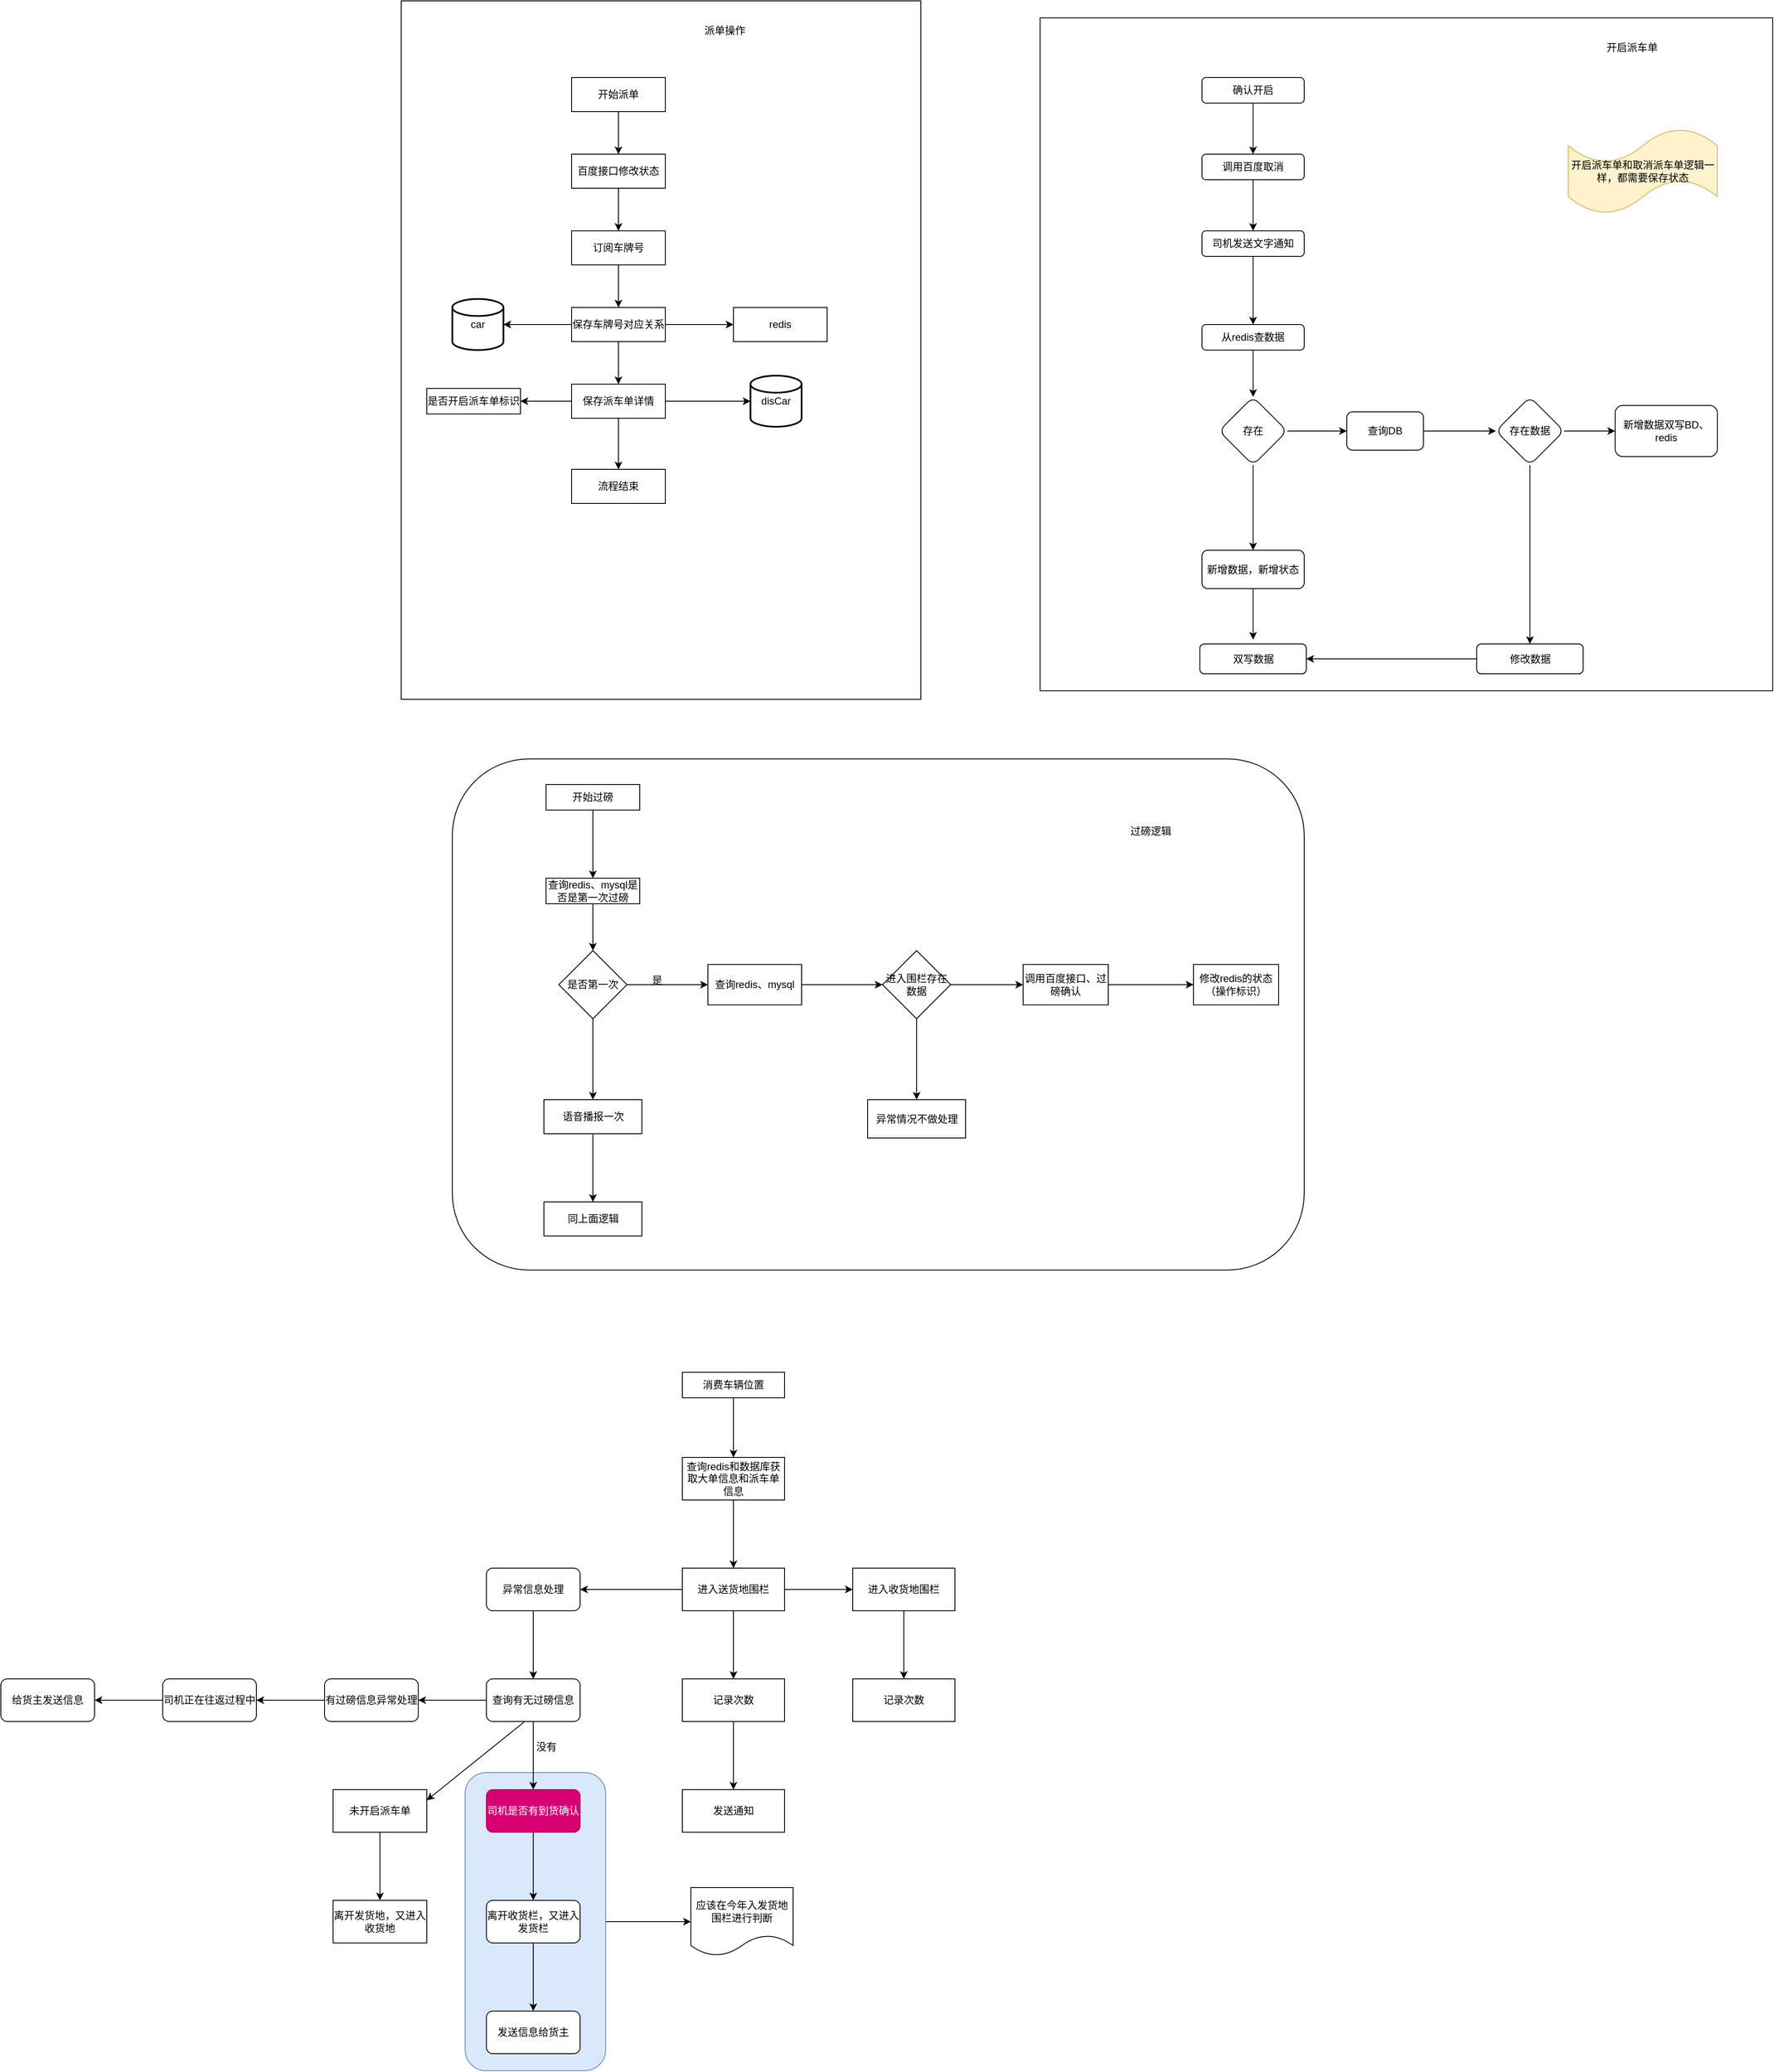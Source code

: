 <mxfile version="21.0.2" type="github"><diagram name="第 1 页" id="xpgsP24Q8yST1N1dYpLn"><mxGraphModel dx="1659" dy="900" grid="1" gridSize="10" guides="1" tooltips="1" connect="1" arrows="1" fold="1" page="1" pageScale="1" pageWidth="2339" pageHeight="3300" math="0" shadow="0"><root><mxCell id="0"/><mxCell id="1" parent="0"/><mxCell id="80T7CH2zztr_whJAa2gL-136" value="" style="edgeStyle=orthogonalEdgeStyle;rounded=0;orthogonalLoop=1;jettySize=auto;html=1;" edge="1" parent="1" source="80T7CH2zztr_whJAa2gL-135" target="80T7CH2zztr_whJAa2gL-134"><mxGeometry relative="1" as="geometry"/></mxCell><mxCell id="80T7CH2zztr_whJAa2gL-135" value="" style="rounded=1;whiteSpace=wrap;html=1;fillColor=#dae8fc;strokeColor=#6c8ebf;" vertex="1" parent="1"><mxGeometry x="625" y="2150" width="165" height="350" as="geometry"/></mxCell><mxCell id="80T7CH2zztr_whJAa2gL-91" value="" style="rounded=1;whiteSpace=wrap;html=1;" vertex="1" parent="1"><mxGeometry x="610" y="960" width="1000" height="600" as="geometry"/></mxCell><mxCell id="80T7CH2zztr_whJAa2gL-60" value="" style="rounded=0;whiteSpace=wrap;html=1;container=0;" vertex="1" parent="1"><mxGeometry x="1300" y="90" width="860" height="790" as="geometry"/></mxCell><mxCell id="80T7CH2zztr_whJAa2gL-30" value="" style="rounded=0;whiteSpace=wrap;html=1;" vertex="1" parent="1"><mxGeometry x="550" y="70" width="610" height="820" as="geometry"/></mxCell><mxCell id="80T7CH2zztr_whJAa2gL-8" value="" style="edgeStyle=orthogonalEdgeStyle;rounded=0;orthogonalLoop=1;jettySize=auto;html=1;" edge="1" parent="1" source="80T7CH2zztr_whJAa2gL-3" target="80T7CH2zztr_whJAa2gL-6"><mxGeometry relative="1" as="geometry"/></mxCell><mxCell id="80T7CH2zztr_whJAa2gL-3" value="开始派单" style="rounded=0;whiteSpace=wrap;html=1;" vertex="1" parent="1"><mxGeometry x="750" y="160" width="110" height="40" as="geometry"/></mxCell><mxCell id="80T7CH2zztr_whJAa2gL-25" value="" style="edgeStyle=orthogonalEdgeStyle;rounded=0;orthogonalLoop=1;jettySize=auto;html=1;" edge="1" parent="1" source="80T7CH2zztr_whJAa2gL-6" target="80T7CH2zztr_whJAa2gL-24"><mxGeometry relative="1" as="geometry"/></mxCell><mxCell id="80T7CH2zztr_whJAa2gL-6" value="百度接口修改状态" style="html=1;whiteSpace=wrap;" vertex="1" parent="1"><mxGeometry x="750" y="250" width="110" height="40" as="geometry"/></mxCell><mxCell id="80T7CH2zztr_whJAa2gL-26" value="" style="edgeStyle=orthogonalEdgeStyle;rounded=0;orthogonalLoop=1;jettySize=auto;html=1;" edge="1" parent="1" source="80T7CH2zztr_whJAa2gL-24" target="80T7CH2zztr_whJAa2gL-5"><mxGeometry relative="1" as="geometry"/></mxCell><mxCell id="80T7CH2zztr_whJAa2gL-24" value="订阅车牌号" style="html=1;whiteSpace=wrap;" vertex="1" parent="1"><mxGeometry x="750" y="340" width="110" height="40" as="geometry"/></mxCell><mxCell id="80T7CH2zztr_whJAa2gL-28" value="" style="edgeStyle=orthogonalEdgeStyle;rounded=0;orthogonalLoop=1;jettySize=auto;html=1;" edge="1" parent="1" source="80T7CH2zztr_whJAa2gL-5"><mxGeometry relative="1" as="geometry"><mxPoint x="670" y="450" as="targetPoint"/></mxGeometry></mxCell><mxCell id="80T7CH2zztr_whJAa2gL-5" value="保存车牌号对应关系" style="html=1;whiteSpace=wrap;" vertex="1" parent="1"><mxGeometry x="750" y="430" width="110" height="40" as="geometry"/></mxCell><mxCell id="80T7CH2zztr_whJAa2gL-38" value="" style="edgeStyle=orthogonalEdgeStyle;rounded=0;orthogonalLoop=1;jettySize=auto;html=1;" edge="1" parent="1" source="80T7CH2zztr_whJAa2gL-7" target="80T7CH2zztr_whJAa2gL-37"><mxGeometry relative="1" as="geometry"/></mxCell><mxCell id="80T7CH2zztr_whJAa2gL-95" value="" style="edgeStyle=orthogonalEdgeStyle;rounded=0;orthogonalLoop=1;jettySize=auto;html=1;" edge="1" parent="1" source="80T7CH2zztr_whJAa2gL-7" target="80T7CH2zztr_whJAa2gL-94"><mxGeometry relative="1" as="geometry"/></mxCell><mxCell id="80T7CH2zztr_whJAa2gL-7" value="保存派车单详情" style="html=1;whiteSpace=wrap;" vertex="1" parent="1"><mxGeometry x="750" y="520" width="110" height="40" as="geometry"/></mxCell><mxCell id="80T7CH2zztr_whJAa2gL-10" value="" style="edgeStyle=orthogonalEdgeStyle;rounded=0;orthogonalLoop=1;jettySize=auto;html=1;" edge="1" parent="1" source="80T7CH2zztr_whJAa2gL-5" target="80T7CH2zztr_whJAa2gL-7"><mxGeometry relative="1" as="geometry"/></mxCell><mxCell id="80T7CH2zztr_whJAa2gL-11" value="disCar" style="strokeWidth=2;html=1;shape=mxgraph.flowchart.database;whiteSpace=wrap;" vertex="1" parent="1"><mxGeometry x="960" y="510" width="60" height="60" as="geometry"/></mxCell><mxCell id="80T7CH2zztr_whJAa2gL-12" value="" style="edgeStyle=orthogonalEdgeStyle;rounded=0;orthogonalLoop=1;jettySize=auto;html=1;" edge="1" parent="1" source="80T7CH2zztr_whJAa2gL-7" target="80T7CH2zztr_whJAa2gL-11"><mxGeometry relative="1" as="geometry"/></mxCell><mxCell id="80T7CH2zztr_whJAa2gL-15" value="redis" style="html=1;whiteSpace=wrap;" vertex="1" parent="1"><mxGeometry x="940" y="430" width="110" height="40" as="geometry"/></mxCell><mxCell id="80T7CH2zztr_whJAa2gL-16" value="" style="edgeStyle=orthogonalEdgeStyle;rounded=0;orthogonalLoop=1;jettySize=auto;html=1;" edge="1" parent="1" source="80T7CH2zztr_whJAa2gL-5" target="80T7CH2zztr_whJAa2gL-15"><mxGeometry relative="1" as="geometry"/></mxCell><mxCell id="80T7CH2zztr_whJAa2gL-29" value="car" style="strokeWidth=2;html=1;shape=mxgraph.flowchart.database;whiteSpace=wrap;" vertex="1" parent="1"><mxGeometry x="610" y="420" width="60" height="60" as="geometry"/></mxCell><mxCell id="80T7CH2zztr_whJAa2gL-31" value="派单操作" style="text;html=1;strokeColor=none;fillColor=none;align=center;verticalAlign=middle;whiteSpace=wrap;rounded=0;" vertex="1" parent="1"><mxGeometry x="900" y="90" width="60" height="30" as="geometry"/></mxCell><mxCell id="80T7CH2zztr_whJAa2gL-34" value="" style="edgeStyle=orthogonalEdgeStyle;rounded=0;orthogonalLoop=1;jettySize=auto;html=1;" edge="1" parent="1" source="80T7CH2zztr_whJAa2gL-32" target="80T7CH2zztr_whJAa2gL-33"><mxGeometry relative="1" as="geometry"/></mxCell><mxCell id="80T7CH2zztr_whJAa2gL-32" value="确认开启" style="rounded=1;whiteSpace=wrap;html=1;" vertex="1" parent="1"><mxGeometry x="1490" y="160" width="120" height="30" as="geometry"/></mxCell><mxCell id="80T7CH2zztr_whJAa2gL-36" value="" style="edgeStyle=orthogonalEdgeStyle;rounded=0;orthogonalLoop=1;jettySize=auto;html=1;" edge="1" parent="1" source="80T7CH2zztr_whJAa2gL-33" target="80T7CH2zztr_whJAa2gL-35"><mxGeometry relative="1" as="geometry"/></mxCell><mxCell id="80T7CH2zztr_whJAa2gL-33" value="调用百度取消" style="rounded=1;whiteSpace=wrap;html=1;" vertex="1" parent="1"><mxGeometry x="1490" y="250" width="120" height="30" as="geometry"/></mxCell><mxCell id="80T7CH2zztr_whJAa2gL-40" value="" style="edgeStyle=orthogonalEdgeStyle;rounded=0;orthogonalLoop=1;jettySize=auto;html=1;" edge="1" parent="1" source="80T7CH2zztr_whJAa2gL-35" target="80T7CH2zztr_whJAa2gL-39"><mxGeometry relative="1" as="geometry"/></mxCell><mxCell id="80T7CH2zztr_whJAa2gL-35" value="司机发送文字通知" style="rounded=1;whiteSpace=wrap;html=1;" vertex="1" parent="1"><mxGeometry x="1490" y="340" width="120" height="30" as="geometry"/></mxCell><mxCell id="80T7CH2zztr_whJAa2gL-37" value="流程结束" style="html=1;whiteSpace=wrap;" vertex="1" parent="1"><mxGeometry x="750" y="620" width="110" height="40" as="geometry"/></mxCell><mxCell id="80T7CH2zztr_whJAa2gL-42" value="" style="edgeStyle=orthogonalEdgeStyle;rounded=0;orthogonalLoop=1;jettySize=auto;html=1;" edge="1" parent="1" source="80T7CH2zztr_whJAa2gL-39" target="80T7CH2zztr_whJAa2gL-41"><mxGeometry relative="1" as="geometry"/></mxCell><mxCell id="80T7CH2zztr_whJAa2gL-39" value="从redis查数据" style="rounded=1;whiteSpace=wrap;html=1;" vertex="1" parent="1"><mxGeometry x="1490" y="450" width="120" height="30" as="geometry"/></mxCell><mxCell id="80T7CH2zztr_whJAa2gL-44" value="" style="edgeStyle=orthogonalEdgeStyle;rounded=0;orthogonalLoop=1;jettySize=auto;html=1;" edge="1" parent="1" source="80T7CH2zztr_whJAa2gL-41" target="80T7CH2zztr_whJAa2gL-43"><mxGeometry relative="1" as="geometry"/></mxCell><mxCell id="80T7CH2zztr_whJAa2gL-48" value="" style="edgeStyle=orthogonalEdgeStyle;rounded=0;orthogonalLoop=1;jettySize=auto;html=1;" edge="1" parent="1" source="80T7CH2zztr_whJAa2gL-41" target="80T7CH2zztr_whJAa2gL-47"><mxGeometry relative="1" as="geometry"/></mxCell><mxCell id="80T7CH2zztr_whJAa2gL-41" value="存在" style="rhombus;whiteSpace=wrap;html=1;rounded=1;" vertex="1" parent="1"><mxGeometry x="1510" y="535" width="80" height="80" as="geometry"/></mxCell><mxCell id="80T7CH2zztr_whJAa2gL-52" value="" style="edgeStyle=orthogonalEdgeStyle;rounded=0;orthogonalLoop=1;jettySize=auto;html=1;" edge="1" parent="1" source="80T7CH2zztr_whJAa2gL-43" target="80T7CH2zztr_whJAa2gL-51"><mxGeometry relative="1" as="geometry"/></mxCell><mxCell id="80T7CH2zztr_whJAa2gL-43" value="查询DB" style="whiteSpace=wrap;html=1;rounded=1;" vertex="1" parent="1"><mxGeometry x="1660" y="552.5" width="90" height="45" as="geometry"/></mxCell><mxCell id="80T7CH2zztr_whJAa2gL-59" value="" style="edgeStyle=orthogonalEdgeStyle;rounded=0;orthogonalLoop=1;jettySize=auto;html=1;" edge="1" parent="1" source="80T7CH2zztr_whJAa2gL-47"><mxGeometry relative="1" as="geometry"><mxPoint x="1550" y="820" as="targetPoint"/></mxGeometry></mxCell><mxCell id="80T7CH2zztr_whJAa2gL-47" value="新增数据，新增状态" style="whiteSpace=wrap;html=1;rounded=1;" vertex="1" parent="1"><mxGeometry x="1490" y="715" width="120" height="45" as="geometry"/></mxCell><mxCell id="80T7CH2zztr_whJAa2gL-54" value="" style="edgeStyle=orthogonalEdgeStyle;rounded=0;orthogonalLoop=1;jettySize=auto;html=1;" edge="1" parent="1" source="80T7CH2zztr_whJAa2gL-51" target="80T7CH2zztr_whJAa2gL-53"><mxGeometry relative="1" as="geometry"/></mxCell><mxCell id="80T7CH2zztr_whJAa2gL-56" value="" style="edgeStyle=orthogonalEdgeStyle;rounded=0;orthogonalLoop=1;jettySize=auto;html=1;" edge="1" parent="1" source="80T7CH2zztr_whJAa2gL-51" target="80T7CH2zztr_whJAa2gL-55"><mxGeometry relative="1" as="geometry"/></mxCell><mxCell id="80T7CH2zztr_whJAa2gL-51" value="存在数据" style="rhombus;whiteSpace=wrap;html=1;rounded=1;" vertex="1" parent="1"><mxGeometry x="1835" y="535" width="80" height="80" as="geometry"/></mxCell><mxCell id="80T7CH2zztr_whJAa2gL-53" value="新增数据双写BD、redis" style="whiteSpace=wrap;html=1;rounded=1;" vertex="1" parent="1"><mxGeometry x="1975" y="545" width="120" height="60" as="geometry"/></mxCell><mxCell id="80T7CH2zztr_whJAa2gL-66" value="" style="edgeStyle=orthogonalEdgeStyle;rounded=0;orthogonalLoop=1;jettySize=auto;html=1;" edge="1" parent="1" source="80T7CH2zztr_whJAa2gL-55" target="80T7CH2zztr_whJAa2gL-65"><mxGeometry relative="1" as="geometry"/></mxCell><mxCell id="80T7CH2zztr_whJAa2gL-55" value="修改数据" style="whiteSpace=wrap;html=1;rounded=1;" vertex="1" parent="1"><mxGeometry x="1812.5" y="825" width="125" height="35" as="geometry"/></mxCell><mxCell id="80T7CH2zztr_whJAa2gL-65" value="双写数据" style="whiteSpace=wrap;html=1;rounded=1;" vertex="1" parent="1"><mxGeometry x="1487.5" y="825" width="125" height="35" as="geometry"/></mxCell><mxCell id="80T7CH2zztr_whJAa2gL-67" value="开启派车单" style="text;html=1;strokeColor=none;fillColor=none;align=center;verticalAlign=middle;whiteSpace=wrap;rounded=0;" vertex="1" parent="1"><mxGeometry x="1950" y="110" width="90" height="30" as="geometry"/></mxCell><mxCell id="80T7CH2zztr_whJAa2gL-70" value="" style="edgeStyle=orthogonalEdgeStyle;rounded=0;orthogonalLoop=1;jettySize=auto;html=1;" edge="1" parent="1" source="80T7CH2zztr_whJAa2gL-68" target="80T7CH2zztr_whJAa2gL-69"><mxGeometry relative="1" as="geometry"/></mxCell><mxCell id="80T7CH2zztr_whJAa2gL-68" value="开始过磅" style="rounded=0;whiteSpace=wrap;html=1;" vertex="1" parent="1"><mxGeometry x="720" y="990" width="110" height="30" as="geometry"/></mxCell><mxCell id="80T7CH2zztr_whJAa2gL-72" value="" style="edgeStyle=orthogonalEdgeStyle;rounded=0;orthogonalLoop=1;jettySize=auto;html=1;" edge="1" parent="1" source="80T7CH2zztr_whJAa2gL-69" target="80T7CH2zztr_whJAa2gL-71"><mxGeometry relative="1" as="geometry"/></mxCell><mxCell id="80T7CH2zztr_whJAa2gL-69" value="查询redis、mysql是否是第一次过磅" style="rounded=0;whiteSpace=wrap;html=1;" vertex="1" parent="1"><mxGeometry x="720" y="1100" width="110" height="30" as="geometry"/></mxCell><mxCell id="80T7CH2zztr_whJAa2gL-74" value="" style="edgeStyle=orthogonalEdgeStyle;rounded=0;orthogonalLoop=1;jettySize=auto;html=1;" edge="1" parent="1" source="80T7CH2zztr_whJAa2gL-71" target="80T7CH2zztr_whJAa2gL-73"><mxGeometry relative="1" as="geometry"/></mxCell><mxCell id="80T7CH2zztr_whJAa2gL-88" value="" style="edgeStyle=orthogonalEdgeStyle;rounded=0;orthogonalLoop=1;jettySize=auto;html=1;" edge="1" parent="1" source="80T7CH2zztr_whJAa2gL-71" target="80T7CH2zztr_whJAa2gL-87"><mxGeometry relative="1" as="geometry"/></mxCell><mxCell id="80T7CH2zztr_whJAa2gL-71" value="是否第一次" style="rhombus;whiteSpace=wrap;html=1;rounded=0;" vertex="1" parent="1"><mxGeometry x="735" y="1185" width="80" height="80" as="geometry"/></mxCell><mxCell id="80T7CH2zztr_whJAa2gL-78" value="" style="edgeStyle=orthogonalEdgeStyle;rounded=0;orthogonalLoop=1;jettySize=auto;html=1;" edge="1" parent="1" source="80T7CH2zztr_whJAa2gL-73" target="80T7CH2zztr_whJAa2gL-77"><mxGeometry relative="1" as="geometry"/></mxCell><mxCell id="80T7CH2zztr_whJAa2gL-73" value="查询redis、mysql" style="whiteSpace=wrap;html=1;rounded=0;" vertex="1" parent="1"><mxGeometry x="910" y="1201.25" width="110" height="47.5" as="geometry"/></mxCell><mxCell id="80T7CH2zztr_whJAa2gL-81" value="" style="edgeStyle=orthogonalEdgeStyle;rounded=0;orthogonalLoop=1;jettySize=auto;html=1;" edge="1" parent="1" source="80T7CH2zztr_whJAa2gL-77" target="80T7CH2zztr_whJAa2gL-80"><mxGeometry relative="1" as="geometry"/></mxCell><mxCell id="80T7CH2zztr_whJAa2gL-85" value="" style="edgeStyle=orthogonalEdgeStyle;rounded=0;orthogonalLoop=1;jettySize=auto;html=1;" edge="1" parent="1" source="80T7CH2zztr_whJAa2gL-77" target="80T7CH2zztr_whJAa2gL-84"><mxGeometry relative="1" as="geometry"/></mxCell><mxCell id="80T7CH2zztr_whJAa2gL-77" value="进入围栏存在数据" style="rhombus;whiteSpace=wrap;html=1;rounded=0;" vertex="1" parent="1"><mxGeometry x="1115" y="1185" width="80" height="80" as="geometry"/></mxCell><mxCell id="80T7CH2zztr_whJAa2gL-83" value="" style="edgeStyle=orthogonalEdgeStyle;rounded=0;orthogonalLoop=1;jettySize=auto;html=1;" edge="1" parent="1" source="80T7CH2zztr_whJAa2gL-80" target="80T7CH2zztr_whJAa2gL-82"><mxGeometry relative="1" as="geometry"/></mxCell><mxCell id="80T7CH2zztr_whJAa2gL-80" value="调用百度接口、过磅确认" style="whiteSpace=wrap;html=1;rounded=0;" vertex="1" parent="1"><mxGeometry x="1280" y="1201.25" width="100" height="47.5" as="geometry"/></mxCell><mxCell id="80T7CH2zztr_whJAa2gL-82" value="修改redis的状态（操作标识）" style="whiteSpace=wrap;html=1;rounded=0;" vertex="1" parent="1"><mxGeometry x="1480" y="1201.25" width="100" height="47.5" as="geometry"/></mxCell><mxCell id="80T7CH2zztr_whJAa2gL-84" value="异常情况不做处理" style="whiteSpace=wrap;html=1;rounded=0;" vertex="1" parent="1"><mxGeometry x="1097.5" y="1360" width="115" height="45" as="geometry"/></mxCell><mxCell id="80T7CH2zztr_whJAa2gL-86" value="是" style="text;html=1;align=center;verticalAlign=middle;resizable=0;points=[];autosize=1;strokeColor=none;fillColor=none;" vertex="1" parent="1"><mxGeometry x="830" y="1205" width="40" height="30" as="geometry"/></mxCell><mxCell id="80T7CH2zztr_whJAa2gL-90" value="" style="edgeStyle=orthogonalEdgeStyle;rounded=0;orthogonalLoop=1;jettySize=auto;html=1;" edge="1" parent="1" source="80T7CH2zztr_whJAa2gL-87" target="80T7CH2zztr_whJAa2gL-89"><mxGeometry relative="1" as="geometry"/></mxCell><mxCell id="80T7CH2zztr_whJAa2gL-87" value="语音播报一次" style="whiteSpace=wrap;html=1;rounded=0;" vertex="1" parent="1"><mxGeometry x="717.5" y="1360" width="115" height="40" as="geometry"/></mxCell><mxCell id="80T7CH2zztr_whJAa2gL-89" value="同上面逻辑" style="whiteSpace=wrap;html=1;rounded=0;" vertex="1" parent="1"><mxGeometry x="717.5" y="1480" width="115" height="40" as="geometry"/></mxCell><mxCell id="80T7CH2zztr_whJAa2gL-92" value="过磅逻辑" style="text;html=1;strokeColor=none;fillColor=none;align=center;verticalAlign=middle;whiteSpace=wrap;rounded=0;" vertex="1" parent="1"><mxGeometry x="1400" y="1030" width="60" height="30" as="geometry"/></mxCell><mxCell id="80T7CH2zztr_whJAa2gL-93" value="开启派车单和取消派车单逻辑一样，都需要保存状态" style="shape=tape;whiteSpace=wrap;html=1;fillColor=#fff2cc;strokeColor=#d6b656;" vertex="1" parent="1"><mxGeometry x="1920" y="220" width="175" height="100" as="geometry"/></mxCell><mxCell id="80T7CH2zztr_whJAa2gL-94" value="是否开启派车单标识" style="html=1;whiteSpace=wrap;" vertex="1" parent="1"><mxGeometry x="580" y="525" width="110" height="30" as="geometry"/></mxCell><mxCell id="80T7CH2zztr_whJAa2gL-98" value="" style="edgeStyle=orthogonalEdgeStyle;rounded=0;orthogonalLoop=1;jettySize=auto;html=1;" edge="1" parent="1" source="80T7CH2zztr_whJAa2gL-96" target="80T7CH2zztr_whJAa2gL-97"><mxGeometry relative="1" as="geometry"/></mxCell><mxCell id="80T7CH2zztr_whJAa2gL-96" value="消费车辆位置" style="rounded=0;whiteSpace=wrap;html=1;" vertex="1" parent="1"><mxGeometry x="880" y="1680" width="120" height="30" as="geometry"/></mxCell><mxCell id="80T7CH2zztr_whJAa2gL-100" value="" style="edgeStyle=orthogonalEdgeStyle;rounded=0;orthogonalLoop=1;jettySize=auto;html=1;" edge="1" parent="1" source="80T7CH2zztr_whJAa2gL-97" target="80T7CH2zztr_whJAa2gL-99"><mxGeometry relative="1" as="geometry"/></mxCell><mxCell id="80T7CH2zztr_whJAa2gL-97" value="查询redis和数据库获取大单信息和派车单信息" style="rounded=0;whiteSpace=wrap;html=1;" vertex="1" parent="1"><mxGeometry x="880" y="1780" width="120" height="50" as="geometry"/></mxCell><mxCell id="80T7CH2zztr_whJAa2gL-102" value="" style="edgeStyle=orthogonalEdgeStyle;rounded=0;orthogonalLoop=1;jettySize=auto;html=1;" edge="1" parent="1" source="80T7CH2zztr_whJAa2gL-99" target="80T7CH2zztr_whJAa2gL-101"><mxGeometry relative="1" as="geometry"/></mxCell><mxCell id="80T7CH2zztr_whJAa2gL-104" style="edgeStyle=orthogonalEdgeStyle;rounded=0;orthogonalLoop=1;jettySize=auto;html=1;entryX=1;entryY=0.5;entryDx=0;entryDy=0;" edge="1" parent="1" source="80T7CH2zztr_whJAa2gL-99" target="80T7CH2zztr_whJAa2gL-103"><mxGeometry relative="1" as="geometry"/></mxCell><mxCell id="80T7CH2zztr_whJAa2gL-107" value="" style="edgeStyle=orthogonalEdgeStyle;rounded=0;orthogonalLoop=1;jettySize=auto;html=1;" edge="1" parent="1" source="80T7CH2zztr_whJAa2gL-99" target="80T7CH2zztr_whJAa2gL-106"><mxGeometry relative="1" as="geometry"/></mxCell><mxCell id="80T7CH2zztr_whJAa2gL-99" value="进入送货地围栏" style="rounded=0;whiteSpace=wrap;html=1;" vertex="1" parent="1"><mxGeometry x="880" y="1910" width="120" height="50" as="geometry"/></mxCell><mxCell id="80T7CH2zztr_whJAa2gL-109" value="" style="edgeStyle=orthogonalEdgeStyle;rounded=0;orthogonalLoop=1;jettySize=auto;html=1;" edge="1" parent="1" source="80T7CH2zztr_whJAa2gL-101" target="80T7CH2zztr_whJAa2gL-108"><mxGeometry relative="1" as="geometry"/></mxCell><mxCell id="80T7CH2zztr_whJAa2gL-101" value="进入收货地围栏" style="rounded=0;whiteSpace=wrap;html=1;" vertex="1" parent="1"><mxGeometry x="1080" y="1910" width="120" height="50" as="geometry"/></mxCell><mxCell id="80T7CH2zztr_whJAa2gL-113" value="" style="edgeStyle=orthogonalEdgeStyle;rounded=0;orthogonalLoop=1;jettySize=auto;html=1;" edge="1" parent="1" source="80T7CH2zztr_whJAa2gL-103" target="80T7CH2zztr_whJAa2gL-112"><mxGeometry relative="1" as="geometry"/></mxCell><mxCell id="80T7CH2zztr_whJAa2gL-103" value="异常信息处理" style="rounded=1;whiteSpace=wrap;html=1;" vertex="1" parent="1"><mxGeometry x="650" y="1910" width="110" height="50" as="geometry"/></mxCell><mxCell id="80T7CH2zztr_whJAa2gL-111" value="" style="edgeStyle=orthogonalEdgeStyle;rounded=0;orthogonalLoop=1;jettySize=auto;html=1;" edge="1" parent="1" source="80T7CH2zztr_whJAa2gL-106" target="80T7CH2zztr_whJAa2gL-110"><mxGeometry relative="1" as="geometry"/></mxCell><mxCell id="80T7CH2zztr_whJAa2gL-106" value="记录次数" style="rounded=0;whiteSpace=wrap;html=1;" vertex="1" parent="1"><mxGeometry x="880" y="2040" width="120" height="50" as="geometry"/></mxCell><mxCell id="80T7CH2zztr_whJAa2gL-108" value="记录次数" style="rounded=0;whiteSpace=wrap;html=1;" vertex="1" parent="1"><mxGeometry x="1080" y="2040" width="120" height="50" as="geometry"/></mxCell><mxCell id="80T7CH2zztr_whJAa2gL-110" value="发送通知" style="rounded=0;whiteSpace=wrap;html=1;" vertex="1" parent="1"><mxGeometry x="880" y="2170" width="120" height="50" as="geometry"/></mxCell><mxCell id="80T7CH2zztr_whJAa2gL-115" value="" style="edgeStyle=orthogonalEdgeStyle;rounded=0;orthogonalLoop=1;jettySize=auto;html=1;" edge="1" parent="1" source="80T7CH2zztr_whJAa2gL-112" target="80T7CH2zztr_whJAa2gL-114"><mxGeometry relative="1" as="geometry"/></mxCell><mxCell id="80T7CH2zztr_whJAa2gL-117" value="" style="edgeStyle=orthogonalEdgeStyle;rounded=0;orthogonalLoop=1;jettySize=auto;html=1;" edge="1" parent="1" source="80T7CH2zztr_whJAa2gL-112" target="80T7CH2zztr_whJAa2gL-116"><mxGeometry relative="1" as="geometry"/></mxCell><mxCell id="80T7CH2zztr_whJAa2gL-112" value="查询有无过磅信息" style="rounded=1;whiteSpace=wrap;html=1;" vertex="1" parent="1"><mxGeometry x="650" y="2040" width="110" height="50" as="geometry"/></mxCell><mxCell id="80T7CH2zztr_whJAa2gL-131" value="" style="edgeStyle=orthogonalEdgeStyle;rounded=0;orthogonalLoop=1;jettySize=auto;html=1;" edge="1" parent="1" source="80T7CH2zztr_whJAa2gL-114" target="80T7CH2zztr_whJAa2gL-130"><mxGeometry relative="1" as="geometry"/></mxCell><mxCell id="80T7CH2zztr_whJAa2gL-114" value="有过磅信息异常处理" style="rounded=1;whiteSpace=wrap;html=1;" vertex="1" parent="1"><mxGeometry x="460" y="2040" width="110" height="50" as="geometry"/></mxCell><mxCell id="80T7CH2zztr_whJAa2gL-121" value="" style="edgeStyle=orthogonalEdgeStyle;rounded=0;orthogonalLoop=1;jettySize=auto;html=1;" edge="1" parent="1" source="80T7CH2zztr_whJAa2gL-116" target="80T7CH2zztr_whJAa2gL-120"><mxGeometry relative="1" as="geometry"/></mxCell><mxCell id="80T7CH2zztr_whJAa2gL-116" value="司机是否有到货确认" style="rounded=1;whiteSpace=wrap;html=1;fillColor=#d80073;fontColor=#ffffff;strokeColor=#A50040;" vertex="1" parent="1"><mxGeometry x="650" y="2170" width="110" height="50" as="geometry"/></mxCell><mxCell id="80T7CH2zztr_whJAa2gL-124" value="" style="edgeStyle=orthogonalEdgeStyle;rounded=0;orthogonalLoop=1;jettySize=auto;html=1;" edge="1" parent="1" source="80T7CH2zztr_whJAa2gL-120" target="80T7CH2zztr_whJAa2gL-123"><mxGeometry relative="1" as="geometry"/></mxCell><mxCell id="80T7CH2zztr_whJAa2gL-120" value="离开收货栏，又进入发货栏" style="rounded=1;whiteSpace=wrap;html=1;" vertex="1" parent="1"><mxGeometry x="650" y="2300" width="110" height="50" as="geometry"/></mxCell><mxCell id="80T7CH2zztr_whJAa2gL-122" value="没有" style="text;html=1;align=center;verticalAlign=middle;resizable=0;points=[];autosize=1;strokeColor=none;fillColor=none;" vertex="1" parent="1"><mxGeometry x="695" y="2105" width="50" height="30" as="geometry"/></mxCell><mxCell id="80T7CH2zztr_whJAa2gL-123" value="发送信息给货主" style="rounded=1;whiteSpace=wrap;html=1;" vertex="1" parent="1"><mxGeometry x="650" y="2430" width="110" height="50" as="geometry"/></mxCell><mxCell id="80T7CH2zztr_whJAa2gL-129" value="" style="edgeStyle=orthogonalEdgeStyle;rounded=0;orthogonalLoop=1;jettySize=auto;html=1;" edge="1" parent="1" source="80T7CH2zztr_whJAa2gL-125" target="80T7CH2zztr_whJAa2gL-128"><mxGeometry relative="1" as="geometry"/></mxCell><mxCell id="80T7CH2zztr_whJAa2gL-125" value="未开启派车单" style="rounded=0;whiteSpace=wrap;html=1;" vertex="1" parent="1"><mxGeometry x="470" y="2170" width="110" height="50" as="geometry"/></mxCell><mxCell id="80T7CH2zztr_whJAa2gL-126" value="" style="endArrow=classic;html=1;rounded=0;entryX=1;entryY=0.25;entryDx=0;entryDy=0;" edge="1" parent="1" target="80T7CH2zztr_whJAa2gL-125"><mxGeometry width="50" height="50" relative="1" as="geometry"><mxPoint x="695" y="2090" as="sourcePoint"/><mxPoint x="665" y="2150" as="targetPoint"/></mxGeometry></mxCell><mxCell id="80T7CH2zztr_whJAa2gL-128" value="离开发货地，又进入收货地" style="rounded=0;whiteSpace=wrap;html=1;" vertex="1" parent="1"><mxGeometry x="470" y="2300" width="110" height="50" as="geometry"/></mxCell><mxCell id="80T7CH2zztr_whJAa2gL-133" value="" style="edgeStyle=orthogonalEdgeStyle;rounded=0;orthogonalLoop=1;jettySize=auto;html=1;" edge="1" parent="1" source="80T7CH2zztr_whJAa2gL-130" target="80T7CH2zztr_whJAa2gL-132"><mxGeometry relative="1" as="geometry"/></mxCell><mxCell id="80T7CH2zztr_whJAa2gL-130" value="司机正在往返过程中" style="rounded=1;whiteSpace=wrap;html=1;" vertex="1" parent="1"><mxGeometry x="270" y="2040" width="110" height="50" as="geometry"/></mxCell><mxCell id="80T7CH2zztr_whJAa2gL-132" value="给货主发送信息" style="rounded=1;whiteSpace=wrap;html=1;" vertex="1" parent="1"><mxGeometry x="80" y="2040" width="110" height="50" as="geometry"/></mxCell><mxCell id="80T7CH2zztr_whJAa2gL-134" value="应该在今年入发货地围栏进行判断" style="shape=document;whiteSpace=wrap;html=1;boundedLbl=1;" vertex="1" parent="1"><mxGeometry x="890" y="2285" width="120" height="80" as="geometry"/></mxCell></root></mxGraphModel></diagram></mxfile>